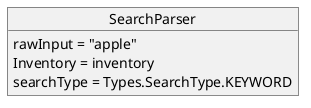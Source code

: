 @startuml
'https://plantuml.com/object-diagram

object SearchParser{
    rawInput = "apple"
    Inventory = inventory
    searchType = Types.SearchType.KEYWORD
}


@enduml
